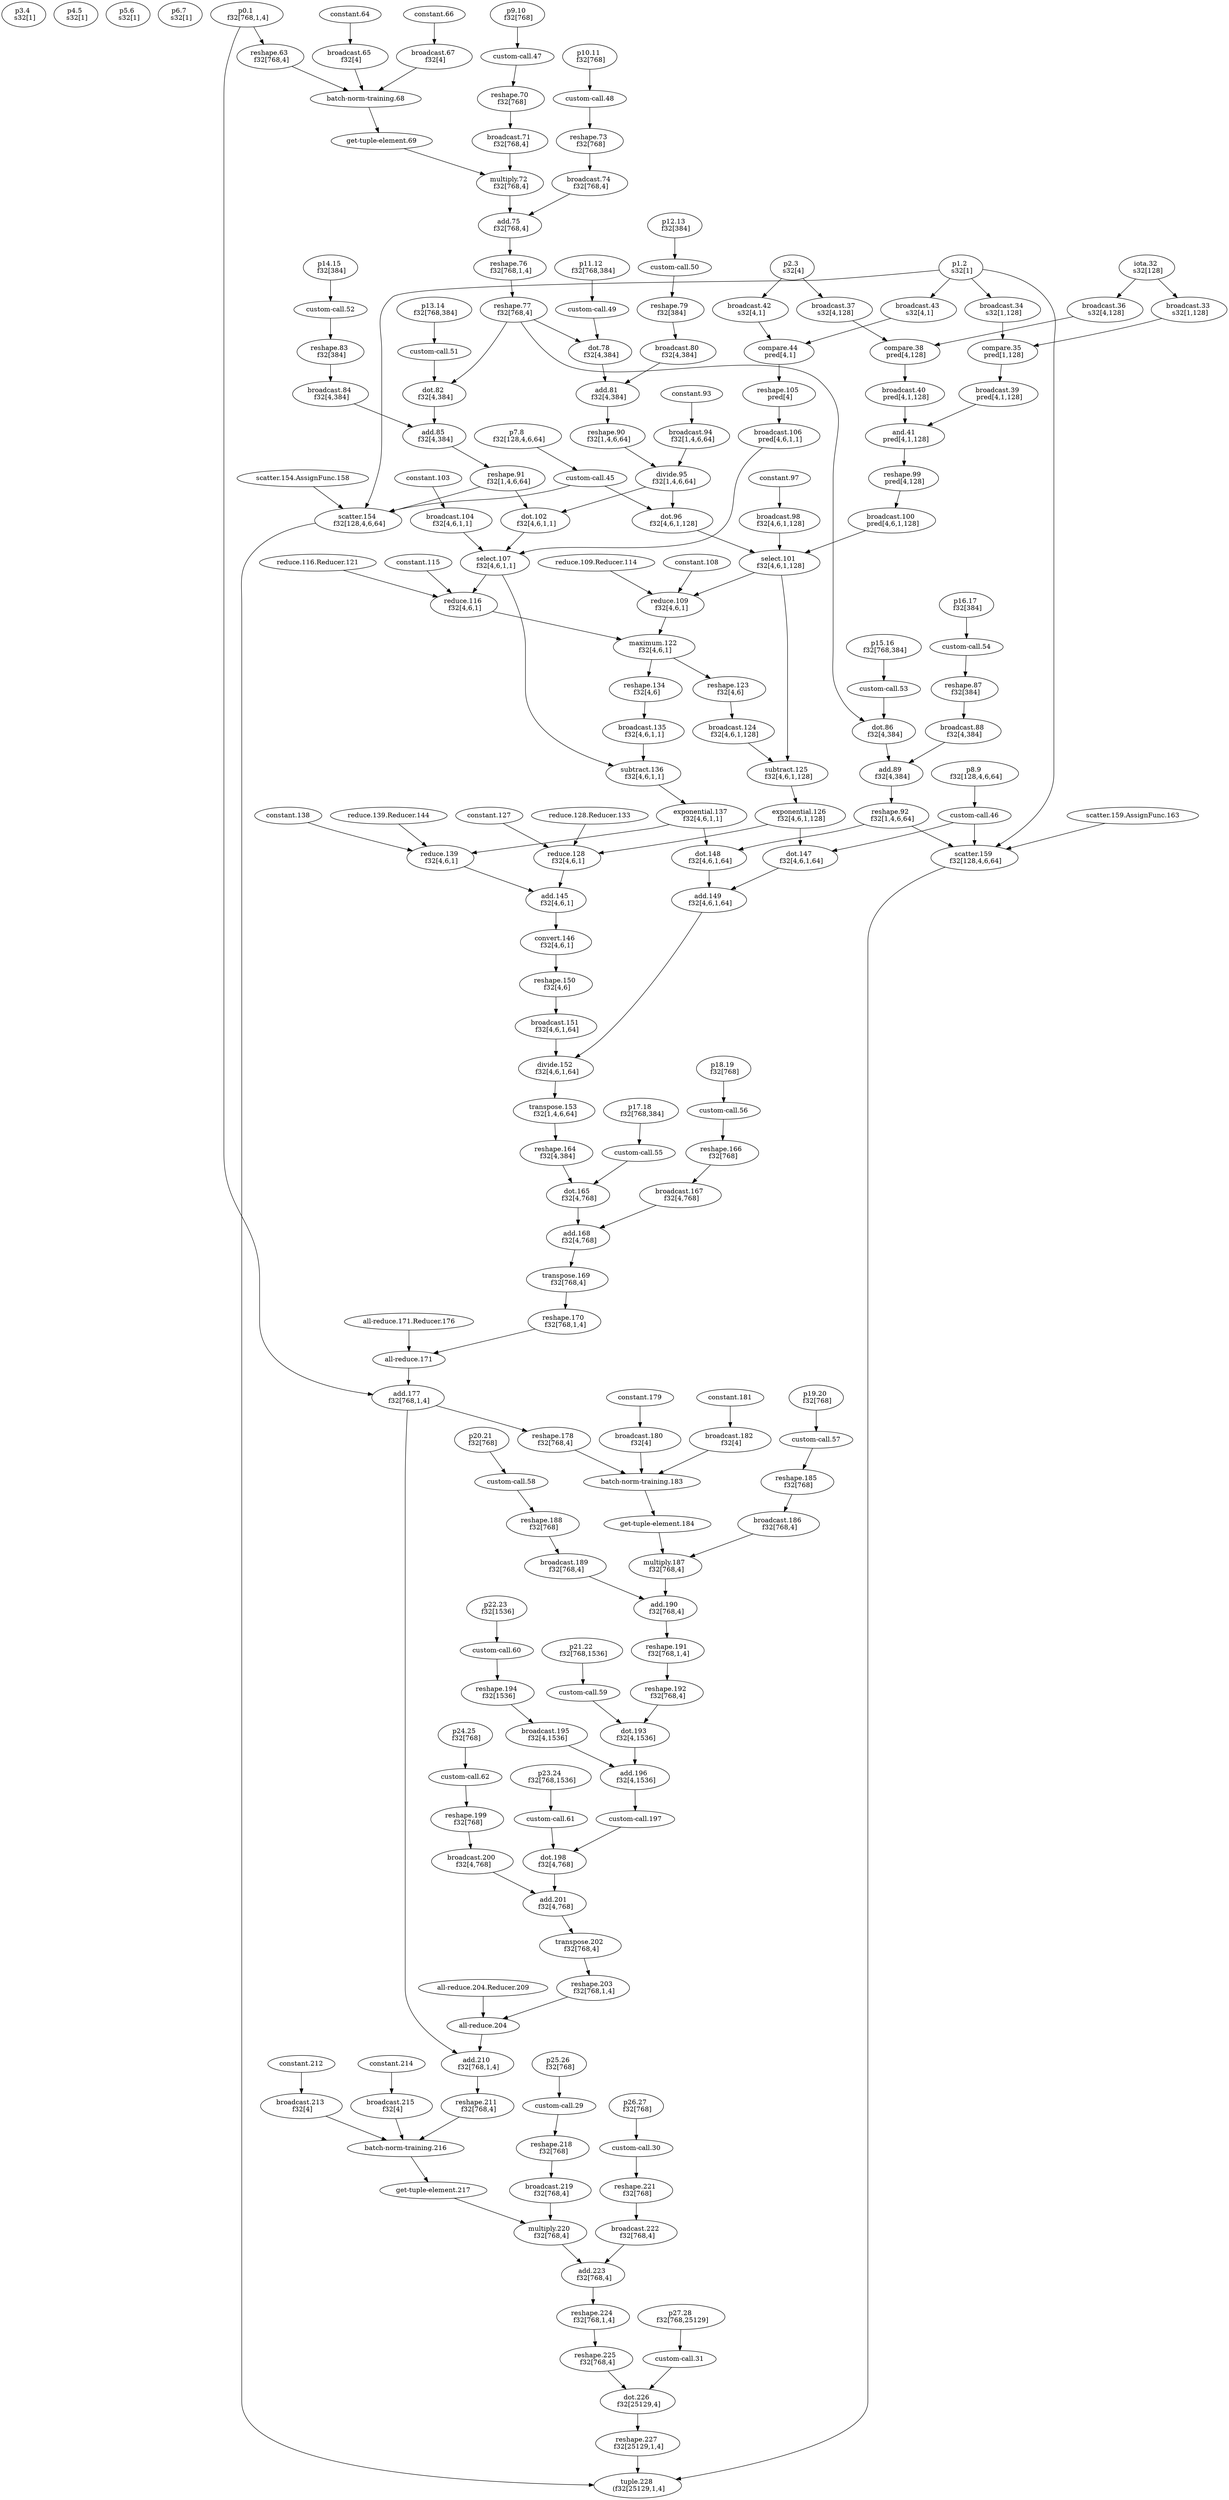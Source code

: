 digraph HloModule { 
	"p3.4" [label="p3.4 \n s32[1]"];
	"p4.5" [label="p4.5 \n s32[1]"];
	"p5.6" [label="p5.6 \n s32[1]"];
	"p6.7" [label="p6.7 \n s32[1]"];
	"p27.28" [label="p27.28 \n f32[768,25129]"];
	"iota.32" [label="iota.32 \n s32[128]"];
	"broadcast.33" [label="broadcast.33 \n s32[1,128]"];
	"p1.2" [label="p1.2 \n s32[1]"];
	"broadcast.34" [label="broadcast.34 \n s32[1,128]"];
	"compare.35" [label="compare.35 \n pred[1,128]"];
	"broadcast.39" [label="broadcast.39 \n pred[4,1,128]"];
	"broadcast.36" [label="broadcast.36 \n s32[4,128]"];
	"p2.3" [label="p2.3 \n s32[4]"];
	"broadcast.37" [label="broadcast.37 \n s32[4,128]"];
	"compare.38" [label="compare.38 \n pred[4,128]"];
	"broadcast.40" [label="broadcast.40 \n pred[4,1,128]"];
	"and.41" [label="and.41 \n pred[4,1,128]"];
	"reshape.99" [label="reshape.99 \n pred[4,128]"];
	"broadcast.100" [label="broadcast.100 \n pred[4,6,1,128]"];
	"p0.1" [label="p0.1 \n f32[768,1,4]"];
	"reshape.63" [label="reshape.63 \n f32[768,4]"];
	"broadcast.65" [label="broadcast.65 \n f32[4]"];
	"broadcast.67" [label="broadcast.67 \n f32[4]"];
	"p9.10" [label="p9.10 \n f32[768]"];
	"reshape.70" [label="reshape.70 \n f32[768]"];
	"broadcast.71" [label="broadcast.71 \n f32[768,4]"];
	"multiply.72" [label="multiply.72 \n f32[768,4]"];
	"p10.11" [label="p10.11 \n f32[768]"];
	"reshape.73" [label="reshape.73 \n f32[768]"];
	"broadcast.74" [label="broadcast.74 \n f32[768,4]"];
	"add.75" [label="add.75 \n f32[768,4]"];
	"reshape.76" [label="reshape.76 \n f32[768,1,4]"];
	"reshape.77" [label="reshape.77 \n f32[768,4]"];
	"p11.12" [label="p11.12 \n f32[768,384]"];
	"dot.78" [label="dot.78 \n f32[4,384]"];
	"p12.13" [label="p12.13 \n f32[384]"];
	"reshape.79" [label="reshape.79 \n f32[384]"];
	"broadcast.80" [label="broadcast.80 \n f32[4,384]"];
	"add.81" [label="add.81 \n f32[4,384]"];
	"reshape.90" [label="reshape.90 \n f32[1,4,6,64]"];
	"broadcast.94" [label="broadcast.94 \n f32[1,4,6,64]"];
	"divide.95" [label="divide.95 \n f32[1,4,6,64]"];
	"p7.8" [label="p7.8 \n f32[128,4,6,64]"];
	"dot.96" [label="dot.96 \n f32[4,6,1,128]"];
	"broadcast.98" [label="broadcast.98 \n f32[4,6,1,128]"];
	"select.101" [label="select.101 \n f32[4,6,1,128]"];
	"reduce.109" [label="reduce.109 \n f32[4,6,1]"];
	"broadcast.43" [label="broadcast.43 \n s32[4,1]"];
	"broadcast.42" [label="broadcast.42 \n s32[4,1]"];
	"compare.44" [label="compare.44 \n pred[4,1]"];
	"reshape.105" [label="reshape.105 \n pred[4]"];
	"broadcast.106" [label="broadcast.106 \n pred[4,6,1,1]"];
	"p13.14" [label="p13.14 \n f32[768,384]"];
	"dot.82" [label="dot.82 \n f32[4,384]"];
	"p14.15" [label="p14.15 \n f32[384]"];
	"reshape.83" [label="reshape.83 \n f32[384]"];
	"broadcast.84" [label="broadcast.84 \n f32[4,384]"];
	"add.85" [label="add.85 \n f32[4,384]"];
	"reshape.91" [label="reshape.91 \n f32[1,4,6,64]"];
	"dot.102" [label="dot.102 \n f32[4,6,1,1]"];
	"broadcast.104" [label="broadcast.104 \n f32[4,6,1,1]"];
	"select.107" [label="select.107 \n f32[4,6,1,1]"];
	"reduce.116" [label="reduce.116 \n f32[4,6,1]"];
	"maximum.122" [label="maximum.122 \n f32[4,6,1]"];
	"reshape.123" [label="reshape.123 \n f32[4,6]"];
	"broadcast.124" [label="broadcast.124 \n f32[4,6,1,128]"];
	"subtract.125" [label="subtract.125 \n f32[4,6,1,128]"];
	"exponential.126" [label="exponential.126 \n f32[4,6,1,128]"];
	"p8.9" [label="p8.9 \n f32[128,4,6,64]"];
	"dot.147" [label="dot.147 \n f32[4,6,1,64]"];
	"reshape.134" [label="reshape.134 \n f32[4,6]"];
	"broadcast.135" [label="broadcast.135 \n f32[4,6,1,1]"];
	"subtract.136" [label="subtract.136 \n f32[4,6,1,1]"];
	"exponential.137" [label="exponential.137 \n f32[4,6,1,1]"];
	"p15.16" [label="p15.16 \n f32[768,384]"];
	"dot.86" [label="dot.86 \n f32[4,384]"];
	"p16.17" [label="p16.17 \n f32[384]"];
	"reshape.87" [label="reshape.87 \n f32[384]"];
	"broadcast.88" [label="broadcast.88 \n f32[4,384]"];
	"add.89" [label="add.89 \n f32[4,384]"];
	"reshape.92" [label="reshape.92 \n f32[1,4,6,64]"];
	"dot.148" [label="dot.148 \n f32[4,6,1,64]"];
	"add.149" [label="add.149 \n f32[4,6,1,64]"];
	"reduce.128" [label="reduce.128 \n f32[4,6,1]"];
	"reduce.139" [label="reduce.139 \n f32[4,6,1]"];
	"add.145" [label="add.145 \n f32[4,6,1]"];
	"convert.146" [label="convert.146 \n f32[4,6,1]"];
	"reshape.150" [label="reshape.150 \n f32[4,6]"];
	"broadcast.151" [label="broadcast.151 \n f32[4,6,1,64]"];
	"divide.152" [label="divide.152 \n f32[4,6,1,64]"];
	"transpose.153" [label="transpose.153 \n f32[1,4,6,64]"];
	"reshape.164" [label="reshape.164 \n f32[4,384]"];
	"p17.18" [label="p17.18 \n f32[768,384]"];
	"dot.165" [label="dot.165 \n f32[4,768]"];
	"p18.19" [label="p18.19 \n f32[768]"];
	"reshape.166" [label="reshape.166 \n f32[768]"];
	"broadcast.167" [label="broadcast.167 \n f32[4,768]"];
	"add.168" [label="add.168 \n f32[4,768]"];
	"transpose.169" [label="transpose.169 \n f32[768,4]"];
	"reshape.170" [label="reshape.170 \n f32[768,1,4]"];
	"add.177" [label="add.177 \n f32[768,1,4]"];
	"reshape.178" [label="reshape.178 \n f32[768,4]"];
	"broadcast.180" [label="broadcast.180 \n f32[4]"];
	"broadcast.182" [label="broadcast.182 \n f32[4]"];
	"p19.20" [label="p19.20 \n f32[768]"];
	"reshape.185" [label="reshape.185 \n f32[768]"];
	"broadcast.186" [label="broadcast.186 \n f32[768,4]"];
	"multiply.187" [label="multiply.187 \n f32[768,4]"];
	"p20.21" [label="p20.21 \n f32[768]"];
	"reshape.188" [label="reshape.188 \n f32[768]"];
	"broadcast.189" [label="broadcast.189 \n f32[768,4]"];
	"add.190" [label="add.190 \n f32[768,4]"];
	"reshape.191" [label="reshape.191 \n f32[768,1,4]"];
	"reshape.192" [label="reshape.192 \n f32[768,4]"];
	"p21.22" [label="p21.22 \n f32[768,1536]"];
	"dot.193" [label="dot.193 \n f32[4,1536]"];
	"p22.23" [label="p22.23 \n f32[1536]"];
	"reshape.194" [label="reshape.194 \n f32[1536]"];
	"broadcast.195" [label="broadcast.195 \n f32[4,1536]"];
	"add.196" [label="add.196 \n f32[4,1536]"];
	"p23.24" [label="p23.24 \n f32[768,1536]"];
	"dot.198" [label="dot.198 \n f32[4,768]"];
	"p24.25" [label="p24.25 \n f32[768]"];
	"reshape.199" [label="reshape.199 \n f32[768]"];
	"broadcast.200" [label="broadcast.200 \n f32[4,768]"];
	"add.201" [label="add.201 \n f32[4,768]"];
	"transpose.202" [label="transpose.202 \n f32[768,4]"];
	"reshape.203" [label="reshape.203 \n f32[768,1,4]"];
	"add.210" [label="add.210 \n f32[768,1,4]"];
	"reshape.211" [label="reshape.211 \n f32[768,4]"];
	"broadcast.213" [label="broadcast.213 \n f32[4]"];
	"broadcast.215" [label="broadcast.215 \n f32[4]"];
	"p25.26" [label="p25.26 \n f32[768]"];
	"reshape.218" [label="reshape.218 \n f32[768]"];
	"broadcast.219" [label="broadcast.219 \n f32[768,4]"];
	"multiply.220" [label="multiply.220 \n f32[768,4]"];
	"p26.27" [label="p26.27 \n f32[768]"];
	"reshape.221" [label="reshape.221 \n f32[768]"];
	"broadcast.222" [label="broadcast.222 \n f32[768,4]"];
	"add.223" [label="add.223 \n f32[768,4]"];
	"reshape.224" [label="reshape.224 \n f32[768,1,4]"];
	"reshape.225" [label="reshape.225 \n f32[768,4]"];
	"dot.226" [label="dot.226 \n f32[25129,4]"];
	"reshape.227" [label="reshape.227 \n f32[25129,1,4]"];
	"scatter.154" [label="scatter.154 \n f32[128,4,6,64]"];
	"scatter.159" [label="scatter.159 \n f32[128,4,6,64]"];
	"tuple.228" [label="tuple.228 \n (f32[25129,1,4]"]; 
 	"p27.28" -> "custom-call.31";
	"iota.32" -> "broadcast.33";
	"p1.2" -> "broadcast.34";
	"broadcast.33" -> "compare.35";
	"broadcast.34" -> "compare.35";
	"compare.35" -> "broadcast.39";
	"iota.32" -> "broadcast.36";
	"p2.3" -> "broadcast.37";
	"broadcast.36" -> "compare.38";
	"broadcast.37" -> "compare.38";
	"compare.38" -> "broadcast.40";
	"broadcast.39" -> "and.41";
	"broadcast.40" -> "and.41";
	"and.41" -> "reshape.99";
	"reshape.99" -> "broadcast.100";
	"p0.1" -> "reshape.63";
	"constant.64" -> "broadcast.65";
	"constant.66" -> "broadcast.67";
	"reshape.63" -> "batch-norm-training.68";
	"broadcast.65" -> "batch-norm-training.68";
	"broadcast.67" -> "batch-norm-training.68";
	"batch-norm-training.68" -> "get-tuple-element.69";
	"p9.10" -> "custom-call.47";
	"custom-call.47" -> "reshape.70";
	"reshape.70" -> "broadcast.71";
	"get-tuple-element.69" -> "multiply.72";
	"broadcast.71" -> "multiply.72";
	"p10.11" -> "custom-call.48";
	"custom-call.48" -> "reshape.73";
	"reshape.73" -> "broadcast.74";
	"multiply.72" -> "add.75";
	"broadcast.74" -> "add.75";
	"add.75" -> "reshape.76";
	"reshape.76" -> "reshape.77";
	"p11.12" -> "custom-call.49";
	"reshape.77" -> "dot.78";
	"custom-call.49" -> "dot.78";
	"p12.13" -> "custom-call.50";
	"custom-call.50" -> "reshape.79";
	"reshape.79" -> "broadcast.80";
	"dot.78" -> "add.81";
	"broadcast.80" -> "add.81";
	"add.81" -> "reshape.90";
	"constant.93" -> "broadcast.94";
	"reshape.90" -> "divide.95";
	"broadcast.94" -> "divide.95";
	"p7.8" -> "custom-call.45";
	"divide.95" -> "dot.96";
	"custom-call.45" -> "dot.96";
	"constant.97" -> "broadcast.98";
	"broadcast.100" -> "select.101";
	"dot.96" -> "select.101";
	"broadcast.98" -> "select.101";
	"select.101" -> "reduce.109";
	"constant.108" -> "reduce.109";
	"reduce.109.Reducer.114" -> "reduce.109";
	"p1.2" -> "broadcast.43";
	"p2.3" -> "broadcast.42";
	"broadcast.43" -> "compare.44";
	"broadcast.42" -> "compare.44";
	"compare.44" -> "reshape.105";
	"reshape.105" -> "broadcast.106";
	"p13.14" -> "custom-call.51";
	"reshape.77" -> "dot.82";
	"custom-call.51" -> "dot.82";
	"p14.15" -> "custom-call.52";
	"custom-call.52" -> "reshape.83";
	"reshape.83" -> "broadcast.84";
	"dot.82" -> "add.85";
	"broadcast.84" -> "add.85";
	"add.85" -> "reshape.91";
	"divide.95" -> "dot.102";
	"reshape.91" -> "dot.102";
	"constant.103" -> "broadcast.104";
	"broadcast.106" -> "select.107";
	"dot.102" -> "select.107";
	"broadcast.104" -> "select.107";
	"select.107" -> "reduce.116";
	"constant.115" -> "reduce.116";
	"reduce.116.Reducer.121" -> "reduce.116";
	"reduce.109" -> "maximum.122";
	"reduce.116" -> "maximum.122";
	"maximum.122" -> "reshape.123";
	"reshape.123" -> "broadcast.124";
	"select.101" -> "subtract.125";
	"broadcast.124" -> "subtract.125";
	"subtract.125" -> "exponential.126";
	"p8.9" -> "custom-call.46";
	"exponential.126" -> "dot.147";
	"custom-call.46" -> "dot.147";
	"maximum.122" -> "reshape.134";
	"reshape.134" -> "broadcast.135";
	"select.107" -> "subtract.136";
	"broadcast.135" -> "subtract.136";
	"subtract.136" -> "exponential.137";
	"p15.16" -> "custom-call.53";
	"reshape.77" -> "dot.86";
	"custom-call.53" -> "dot.86";
	"p16.17" -> "custom-call.54";
	"custom-call.54" -> "reshape.87";
	"reshape.87" -> "broadcast.88";
	"dot.86" -> "add.89";
	"broadcast.88" -> "add.89";
	"add.89" -> "reshape.92";
	"exponential.137" -> "dot.148";
	"reshape.92" -> "dot.148";
	"dot.147" -> "add.149";
	"dot.148" -> "add.149";
	"exponential.126" -> "reduce.128";
	"constant.127" -> "reduce.128";
	"reduce.128.Reducer.133" -> "reduce.128";
	"exponential.137" -> "reduce.139";
	"constant.138" -> "reduce.139";
	"reduce.139.Reducer.144" -> "reduce.139";
	"reduce.128" -> "add.145";
	"reduce.139" -> "add.145";
	"add.145" -> "convert.146";
	"convert.146" -> "reshape.150";
	"reshape.150" -> "broadcast.151";
	"add.149" -> "divide.152";
	"broadcast.151" -> "divide.152";
	"divide.152" -> "transpose.153";
	"transpose.153" -> "reshape.164";
	"p17.18" -> "custom-call.55";
	"reshape.164" -> "dot.165";
	"custom-call.55" -> "dot.165";
	"p18.19" -> "custom-call.56";
	"custom-call.56" -> "reshape.166";
	"reshape.166" -> "broadcast.167";
	"dot.165" -> "add.168";
	"broadcast.167" -> "add.168";
	"add.168" -> "transpose.169";
	"transpose.169" -> "reshape.170";
	"reshape.170" -> "all-reduce.171";
	"all-reduce.171.Reducer.176" -> "all-reduce.171";
	"all-reduce.171" -> "add.177";
	"p0.1" -> "add.177";
	"add.177" -> "reshape.178";
	"constant.179" -> "broadcast.180";
	"constant.181" -> "broadcast.182";
	"reshape.178" -> "batch-norm-training.183";
	"broadcast.180" -> "batch-norm-training.183";
	"broadcast.182" -> "batch-norm-training.183";
	"batch-norm-training.183" -> "get-tuple-element.184";
	"p19.20" -> "custom-call.57";
	"custom-call.57" -> "reshape.185";
	"reshape.185" -> "broadcast.186";
	"get-tuple-element.184" -> "multiply.187";
	"broadcast.186" -> "multiply.187";
	"p20.21" -> "custom-call.58";
	"custom-call.58" -> "reshape.188";
	"reshape.188" -> "broadcast.189";
	"multiply.187" -> "add.190";
	"broadcast.189" -> "add.190";
	"add.190" -> "reshape.191";
	"reshape.191" -> "reshape.192";
	"p21.22" -> "custom-call.59";
	"reshape.192" -> "dot.193";
	"custom-call.59" -> "dot.193";
	"p22.23" -> "custom-call.60";
	"custom-call.60" -> "reshape.194";
	"reshape.194" -> "broadcast.195";
	"dot.193" -> "add.196";
	"broadcast.195" -> "add.196";
	"add.196" -> "custom-call.197";
	"p23.24" -> "custom-call.61";
	"custom-call.197" -> "dot.198";
	"custom-call.61" -> "dot.198";
	"p24.25" -> "custom-call.62";
	"custom-call.62" -> "reshape.199";
	"reshape.199" -> "broadcast.200";
	"dot.198" -> "add.201";
	"broadcast.200" -> "add.201";
	"add.201" -> "transpose.202";
	"transpose.202" -> "reshape.203";
	"reshape.203" -> "all-reduce.204";
	"all-reduce.204.Reducer.209" -> "all-reduce.204";
	"all-reduce.204" -> "add.210";
	"add.177" -> "add.210";
	"add.210" -> "reshape.211";
	"constant.212" -> "broadcast.213";
	"constant.214" -> "broadcast.215";
	"reshape.211" -> "batch-norm-training.216";
	"broadcast.213" -> "batch-norm-training.216";
	"broadcast.215" -> "batch-norm-training.216";
	"batch-norm-training.216" -> "get-tuple-element.217";
	"p25.26" -> "custom-call.29";
	"custom-call.29" -> "reshape.218";
	"reshape.218" -> "broadcast.219";
	"get-tuple-element.217" -> "multiply.220";
	"broadcast.219" -> "multiply.220";
	"p26.27" -> "custom-call.30";
	"custom-call.30" -> "reshape.221";
	"reshape.221" -> "broadcast.222";
	"multiply.220" -> "add.223";
	"broadcast.222" -> "add.223";
	"add.223" -> "reshape.224";
	"reshape.224" -> "reshape.225";
	"custom-call.31" -> "dot.226";
	"reshape.225" -> "dot.226";
	"dot.226" -> "reshape.227";
	"custom-call.45" -> "scatter.154";
	"p1.2" -> "scatter.154";
	"reshape.91" -> "scatter.154";
	"scatter.154.AssignFunc.158" -> "scatter.154";
	"custom-call.46" -> "scatter.159";
	"p1.2" -> "scatter.159";
	"reshape.92" -> "scatter.159";
	"scatter.159.AssignFunc.163" -> "scatter.159";
	"reshape.227" -> "tuple.228";
	"scatter.154" -> "tuple.228";
	"scatter.159" -> "tuple.228";
 }